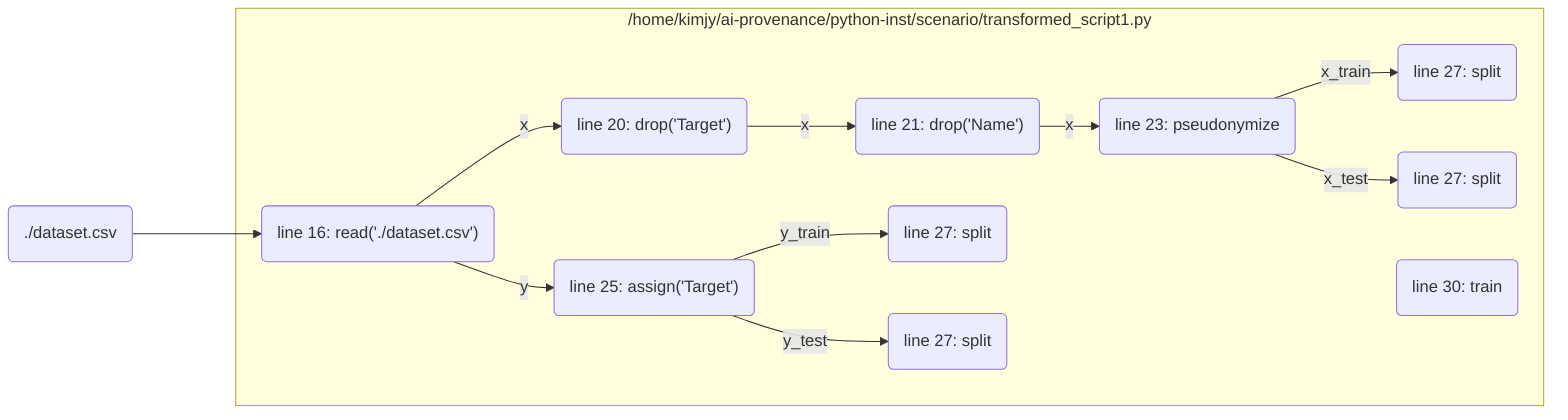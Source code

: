 graph LR

D1("./dataset.csv")

D1--->SC1N1

subgraph sc1 ["/home/kimjy/ai-provenance/python-inst/scenario/transformed_script1.py"]
    SC1N1("line 16: read('./dataset.csv')")
    SC1N2("line 20: drop('Target')")
    SC1N3("line 21: drop('Name')")
    SC1N4("line 23: pseudonymize")
    SC1N5("line 25: assign('Target')")
    SC1N6("line 27: split")
    SC1N7("line 27: split")
    SC1N8("line 27: split")
    SC1N9("line 27: split")
    SC1N10("line 30: train")
    SC1N1--"x"-->SC1N2
    SC1N2--"x"-->SC1N3
    SC1N3--"x"-->SC1N4
    SC1N1--"y"-->SC1N5
    SC1N4--"x_train"-->SC1N6
    SC1N4--"x_test"-->SC1N7
    SC1N5--"y_train"-->SC1N8
    SC1N5--"y_test"-->SC1N9
end